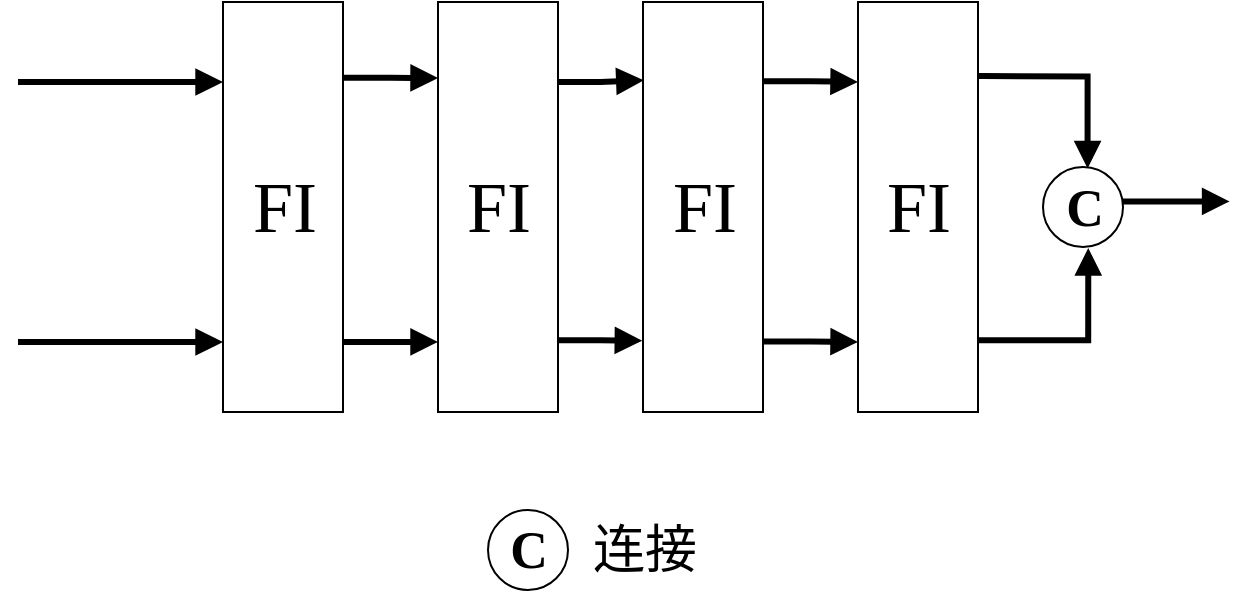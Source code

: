 <mxfile version="20.8.17" type="github">
  <diagram name="第 1 页" id="HdBfJu3gv2H41369o31b">
    <mxGraphModel dx="1034" dy="544" grid="1" gridSize="10" guides="1" tooltips="1" connect="1" arrows="1" fold="1" page="1" pageScale="1" pageWidth="827" pageHeight="1169" math="0" shadow="0">
      <root>
        <mxCell id="0" />
        <mxCell id="1" parent="0" />
        <mxCell id="r_yy0beViFJU-7GPWFF6-20" style="edgeStyle=orthogonalEdgeStyle;rounded=0;orthogonalLoop=1;jettySize=auto;html=1;entryX=0.809;entryY=0.006;entryDx=0;entryDy=0;entryPerimeter=0;strokeWidth=3;fontFamily=Times New Roman;fontSize=36;endArrow=block;endFill=1;exitX=0.805;exitY=1;exitDx=0;exitDy=0;exitPerimeter=0;" edge="1" parent="1" source="r_yy0beViFJU-7GPWFF6-5" target="r_yy0beViFJU-7GPWFF6-13">
          <mxGeometry relative="1" as="geometry" />
        </mxCell>
        <mxCell id="r_yy0beViFJU-7GPWFF6-5" value="" style="rounded=0;whiteSpace=wrap;html=1;flipV=1;flipH=1;rotation=90;fontFamily=Times New Roman;" vertex="1" parent="1">
          <mxGeometry x="297.5" y="362.5" width="205" height="60" as="geometry" />
        </mxCell>
        <mxCell id="r_yy0beViFJU-7GPWFF6-23" style="edgeStyle=orthogonalEdgeStyle;rounded=0;orthogonalLoop=1;jettySize=auto;html=1;entryX=0.174;entryY=-0.006;entryDx=0;entryDy=0;entryPerimeter=0;strokeWidth=3;fontFamily=Times New Roman;fontSize=36;endArrow=block;endFill=1;exitX=0.175;exitY=0.992;exitDx=0;exitDy=0;exitPerimeter=0;" edge="1" parent="1" source="r_yy0beViFJU-7GPWFF6-5" target="r_yy0beViFJU-7GPWFF6-13">
          <mxGeometry relative="1" as="geometry" />
        </mxCell>
        <mxCell id="r_yy0beViFJU-7GPWFF6-6" value="&lt;font&gt;FI&lt;/font&gt;" style="text;html=1;align=center;verticalAlign=middle;resizable=0;points=[];autosize=1;strokeColor=none;fillColor=none;fontSize=36;fontFamily=Times New Roman;" vertex="1" parent="1">
          <mxGeometry x="370" y="362.5" width="60" height="60" as="geometry" />
        </mxCell>
        <mxCell id="r_yy0beViFJU-7GPWFF6-18" style="edgeStyle=orthogonalEdgeStyle;rounded=0;orthogonalLoop=1;jettySize=auto;html=1;strokeWidth=3;fontFamily=Times New Roman;fontSize=36;endArrow=block;endFill=1;exitX=0.815;exitY=0.991;exitDx=0;exitDy=0;exitPerimeter=0;" edge="1" parent="1" source="r_yy0beViFJU-7GPWFF6-9">
          <mxGeometry relative="1" as="geometry">
            <mxPoint x="370" y="328" as="targetPoint" />
          </mxGeometry>
        </mxCell>
        <mxCell id="r_yy0beViFJU-7GPWFF6-9" value="" style="rounded=0;whiteSpace=wrap;html=1;flipV=1;flipH=1;rotation=90;fontFamily=Times New Roman;" vertex="1" parent="1">
          <mxGeometry x="190" y="362.5" width="205" height="60" as="geometry" />
        </mxCell>
        <mxCell id="r_yy0beViFJU-7GPWFF6-22" style="edgeStyle=orthogonalEdgeStyle;rounded=0;orthogonalLoop=1;jettySize=auto;html=1;entryX=0.171;entryY=0;entryDx=0;entryDy=0;entryPerimeter=0;strokeWidth=3;fontFamily=Times New Roman;fontSize=36;endArrow=block;endFill=1;exitX=0.171;exitY=0.998;exitDx=0;exitDy=0;exitPerimeter=0;" edge="1" parent="1" source="r_yy0beViFJU-7GPWFF6-9" target="r_yy0beViFJU-7GPWFF6-5">
          <mxGeometry relative="1" as="geometry" />
        </mxCell>
        <mxCell id="r_yy0beViFJU-7GPWFF6-10" value="&lt;font&gt;FI&lt;/font&gt;" style="text;html=1;align=center;verticalAlign=middle;resizable=0;points=[];autosize=1;strokeColor=none;fillColor=none;fontSize=36;fontFamily=Times New Roman;" vertex="1" parent="1">
          <mxGeometry x="262.5" y="362.5" width="60" height="60" as="geometry" />
        </mxCell>
        <mxCell id="r_yy0beViFJU-7GPWFF6-31" style="edgeStyle=orthogonalEdgeStyle;rounded=0;orthogonalLoop=1;jettySize=auto;html=1;entryX=0.5;entryY=0;entryDx=0;entryDy=0;strokeWidth=3;fontFamily=Times New Roman;fontSize=24;endArrow=block;endFill=1;exitX=0.806;exitY=0.987;exitDx=0;exitDy=0;exitPerimeter=0;" edge="1" parent="1">
          <mxGeometry relative="1" as="geometry">
            <mxPoint x="605.0" y="326.98" as="sourcePoint" />
            <mxPoint x="694.78" y="373.21" as="targetPoint" />
            <Array as="points">
              <mxPoint x="641.78" y="327.21" />
              <mxPoint x="694.78" y="327.21" />
            </Array>
          </mxGeometry>
        </mxCell>
        <mxCell id="r_yy0beViFJU-7GPWFF6-11" value="" style="rounded=0;whiteSpace=wrap;html=1;flipV=1;flipH=1;rotation=90;fontFamily=Times New Roman;" vertex="1" parent="1">
          <mxGeometry x="507.5" y="362.5" width="205" height="60" as="geometry" />
        </mxCell>
        <mxCell id="r_yy0beViFJU-7GPWFF6-32" style="edgeStyle=orthogonalEdgeStyle;rounded=0;orthogonalLoop=1;jettySize=auto;html=1;entryX=0.566;entryY=1.013;entryDx=0;entryDy=0;strokeWidth=3;fontFamily=Times New Roman;fontSize=24;endArrow=block;endFill=1;exitX=0.175;exitY=1;exitDx=0;exitDy=0;exitPerimeter=0;entryPerimeter=0;" edge="1" parent="1" source="r_yy0beViFJU-7GPWFF6-11" target="r_yy0beViFJU-7GPWFF6-36">
          <mxGeometry relative="1" as="geometry">
            <mxPoint x="608.36" y="457.975" as="sourcePoint" />
            <mxPoint x="694.78" y="406.21" as="targetPoint" />
          </mxGeometry>
        </mxCell>
        <mxCell id="r_yy0beViFJU-7GPWFF6-12" value="&lt;font&gt;FI&lt;/font&gt;" style="text;html=1;align=center;verticalAlign=middle;resizable=0;points=[];autosize=1;strokeColor=none;fillColor=none;fontSize=36;fontFamily=Times New Roman;" vertex="1" parent="1">
          <mxGeometry x="580" y="362.5" width="60" height="60" as="geometry" />
        </mxCell>
        <mxCell id="r_yy0beViFJU-7GPWFF6-21" style="edgeStyle=orthogonalEdgeStyle;rounded=0;orthogonalLoop=1;jettySize=auto;html=1;entryX=0.805;entryY=0;entryDx=0;entryDy=0;entryPerimeter=0;strokeWidth=3;fontFamily=Times New Roman;fontSize=36;endArrow=block;endFill=1;exitX=0.807;exitY=0.998;exitDx=0;exitDy=0;exitPerimeter=0;" edge="1" parent="1" source="r_yy0beViFJU-7GPWFF6-13" target="r_yy0beViFJU-7GPWFF6-11">
          <mxGeometry relative="1" as="geometry" />
        </mxCell>
        <mxCell id="r_yy0beViFJU-7GPWFF6-13" value="" style="rounded=0;whiteSpace=wrap;html=1;flipV=1;flipH=1;rotation=90;fontFamily=Times New Roman;" vertex="1" parent="1">
          <mxGeometry x="400" y="362.5" width="205" height="60" as="geometry" />
        </mxCell>
        <mxCell id="r_yy0beViFJU-7GPWFF6-24" style="edgeStyle=orthogonalEdgeStyle;rounded=0;orthogonalLoop=1;jettySize=auto;html=1;entryX=0.171;entryY=0;entryDx=0;entryDy=0;entryPerimeter=0;strokeWidth=3;fontFamily=Times New Roman;fontSize=36;endArrow=block;endFill=1;exitX=0.172;exitY=1.004;exitDx=0;exitDy=0;exitPerimeter=0;" edge="1" parent="1" source="r_yy0beViFJU-7GPWFF6-13" target="r_yy0beViFJU-7GPWFF6-11">
          <mxGeometry relative="1" as="geometry" />
        </mxCell>
        <mxCell id="r_yy0beViFJU-7GPWFF6-14" value="&lt;font&gt;FI&lt;/font&gt;" style="text;html=1;align=center;verticalAlign=middle;resizable=0;points=[];autosize=1;strokeColor=none;fillColor=none;fontSize=36;fontFamily=Times New Roman;" vertex="1" parent="1">
          <mxGeometry x="472.5" y="362.5" width="60" height="60" as="geometry" />
        </mxCell>
        <mxCell id="r_yy0beViFJU-7GPWFF6-16" value="" style="endArrow=block;html=1;rounded=0;fontFamily=Times New Roman;fontSize=36;endFill=1;strokeWidth=3;" edge="1" parent="1">
          <mxGeometry width="50" height="50" relative="1" as="geometry">
            <mxPoint x="160" y="330" as="sourcePoint" />
            <mxPoint x="262.5" y="330" as="targetPoint" />
          </mxGeometry>
        </mxCell>
        <mxCell id="r_yy0beViFJU-7GPWFF6-17" value="" style="endArrow=block;html=1;rounded=0;fontFamily=Times New Roman;fontSize=36;endFill=1;strokeWidth=3;" edge="1" parent="1">
          <mxGeometry width="50" height="50" relative="1" as="geometry">
            <mxPoint x="160" y="460" as="sourcePoint" />
            <mxPoint x="262.5" y="460" as="targetPoint" />
          </mxGeometry>
        </mxCell>
        <mxCell id="r_yy0beViFJU-7GPWFF6-33" style="edgeStyle=orthogonalEdgeStyle;rounded=0;orthogonalLoop=1;jettySize=auto;html=1;strokeWidth=3;fontFamily=Times New Roman;fontSize=24;endArrow=block;endFill=1;" edge="1" parent="1">
          <mxGeometry relative="1" as="geometry">
            <mxPoint x="765.78" y="389.71" as="targetPoint" />
            <mxPoint x="711.28" y="389.71" as="sourcePoint" />
          </mxGeometry>
        </mxCell>
        <mxCell id="r_yy0beViFJU-7GPWFF6-49" value="" style="group;fontFamily=Times New Roman;" vertex="1" connectable="0" parent="1">
          <mxGeometry x="672.5" y="372.498" width="40.002" height="40.002" as="geometry" />
        </mxCell>
        <mxCell id="r_yy0beViFJU-7GPWFF6-35" value="" style="ellipse;whiteSpace=wrap;html=1;aspect=fixed;fontFamily=Times New Roman;fontSize=36;" vertex="1" parent="r_yy0beViFJU-7GPWFF6-49">
          <mxGeometry x="0.002" width="40" height="40" as="geometry" />
        </mxCell>
        <mxCell id="r_yy0beViFJU-7GPWFF6-36" value="&lt;b style=&quot;font-size: 26px;&quot;&gt;C&lt;/b&gt;" style="text;html=1;align=center;verticalAlign=middle;resizable=0;points=[];autosize=1;strokeColor=none;fillColor=none;fontSize=26;fontFamily=Times New Roman;" vertex="1" parent="r_yy0beViFJU-7GPWFF6-49">
          <mxGeometry y="0.002" width="40" height="40" as="geometry" />
        </mxCell>
        <mxCell id="r_yy0beViFJU-7GPWFF6-50" value="" style="group;fontFamily=Times New Roman;" vertex="1" connectable="0" parent="1">
          <mxGeometry x="395" y="544" width="40.002" height="40.002" as="geometry" />
        </mxCell>
        <mxCell id="r_yy0beViFJU-7GPWFF6-51" value="" style="ellipse;whiteSpace=wrap;html=1;aspect=fixed;fontFamily=Times New Roman;fontSize=36;" vertex="1" parent="r_yy0beViFJU-7GPWFF6-50">
          <mxGeometry x="0.002" width="40" height="40" as="geometry" />
        </mxCell>
        <mxCell id="r_yy0beViFJU-7GPWFF6-52" value="&lt;b style=&quot;font-size: 26px;&quot;&gt;C&lt;/b&gt;" style="text;html=1;align=center;verticalAlign=middle;resizable=0;points=[];autosize=1;strokeColor=none;fillColor=none;fontSize=26;fontFamily=Times New Roman;" vertex="1" parent="r_yy0beViFJU-7GPWFF6-50">
          <mxGeometry y="0.002" width="40" height="40" as="geometry" />
        </mxCell>
        <mxCell id="r_yy0beViFJU-7GPWFF6-53" value="&lt;font face=&quot;宋体&quot;&gt;连接&lt;/font&gt;" style="text;html=1;align=center;verticalAlign=middle;resizable=0;points=[];autosize=1;strokeColor=none;fillColor=none;fontSize=26;fontFamily=Times New Roman;" vertex="1" parent="1">
          <mxGeometry x="432.5" y="544" width="80" height="40" as="geometry" />
        </mxCell>
      </root>
    </mxGraphModel>
  </diagram>
</mxfile>
